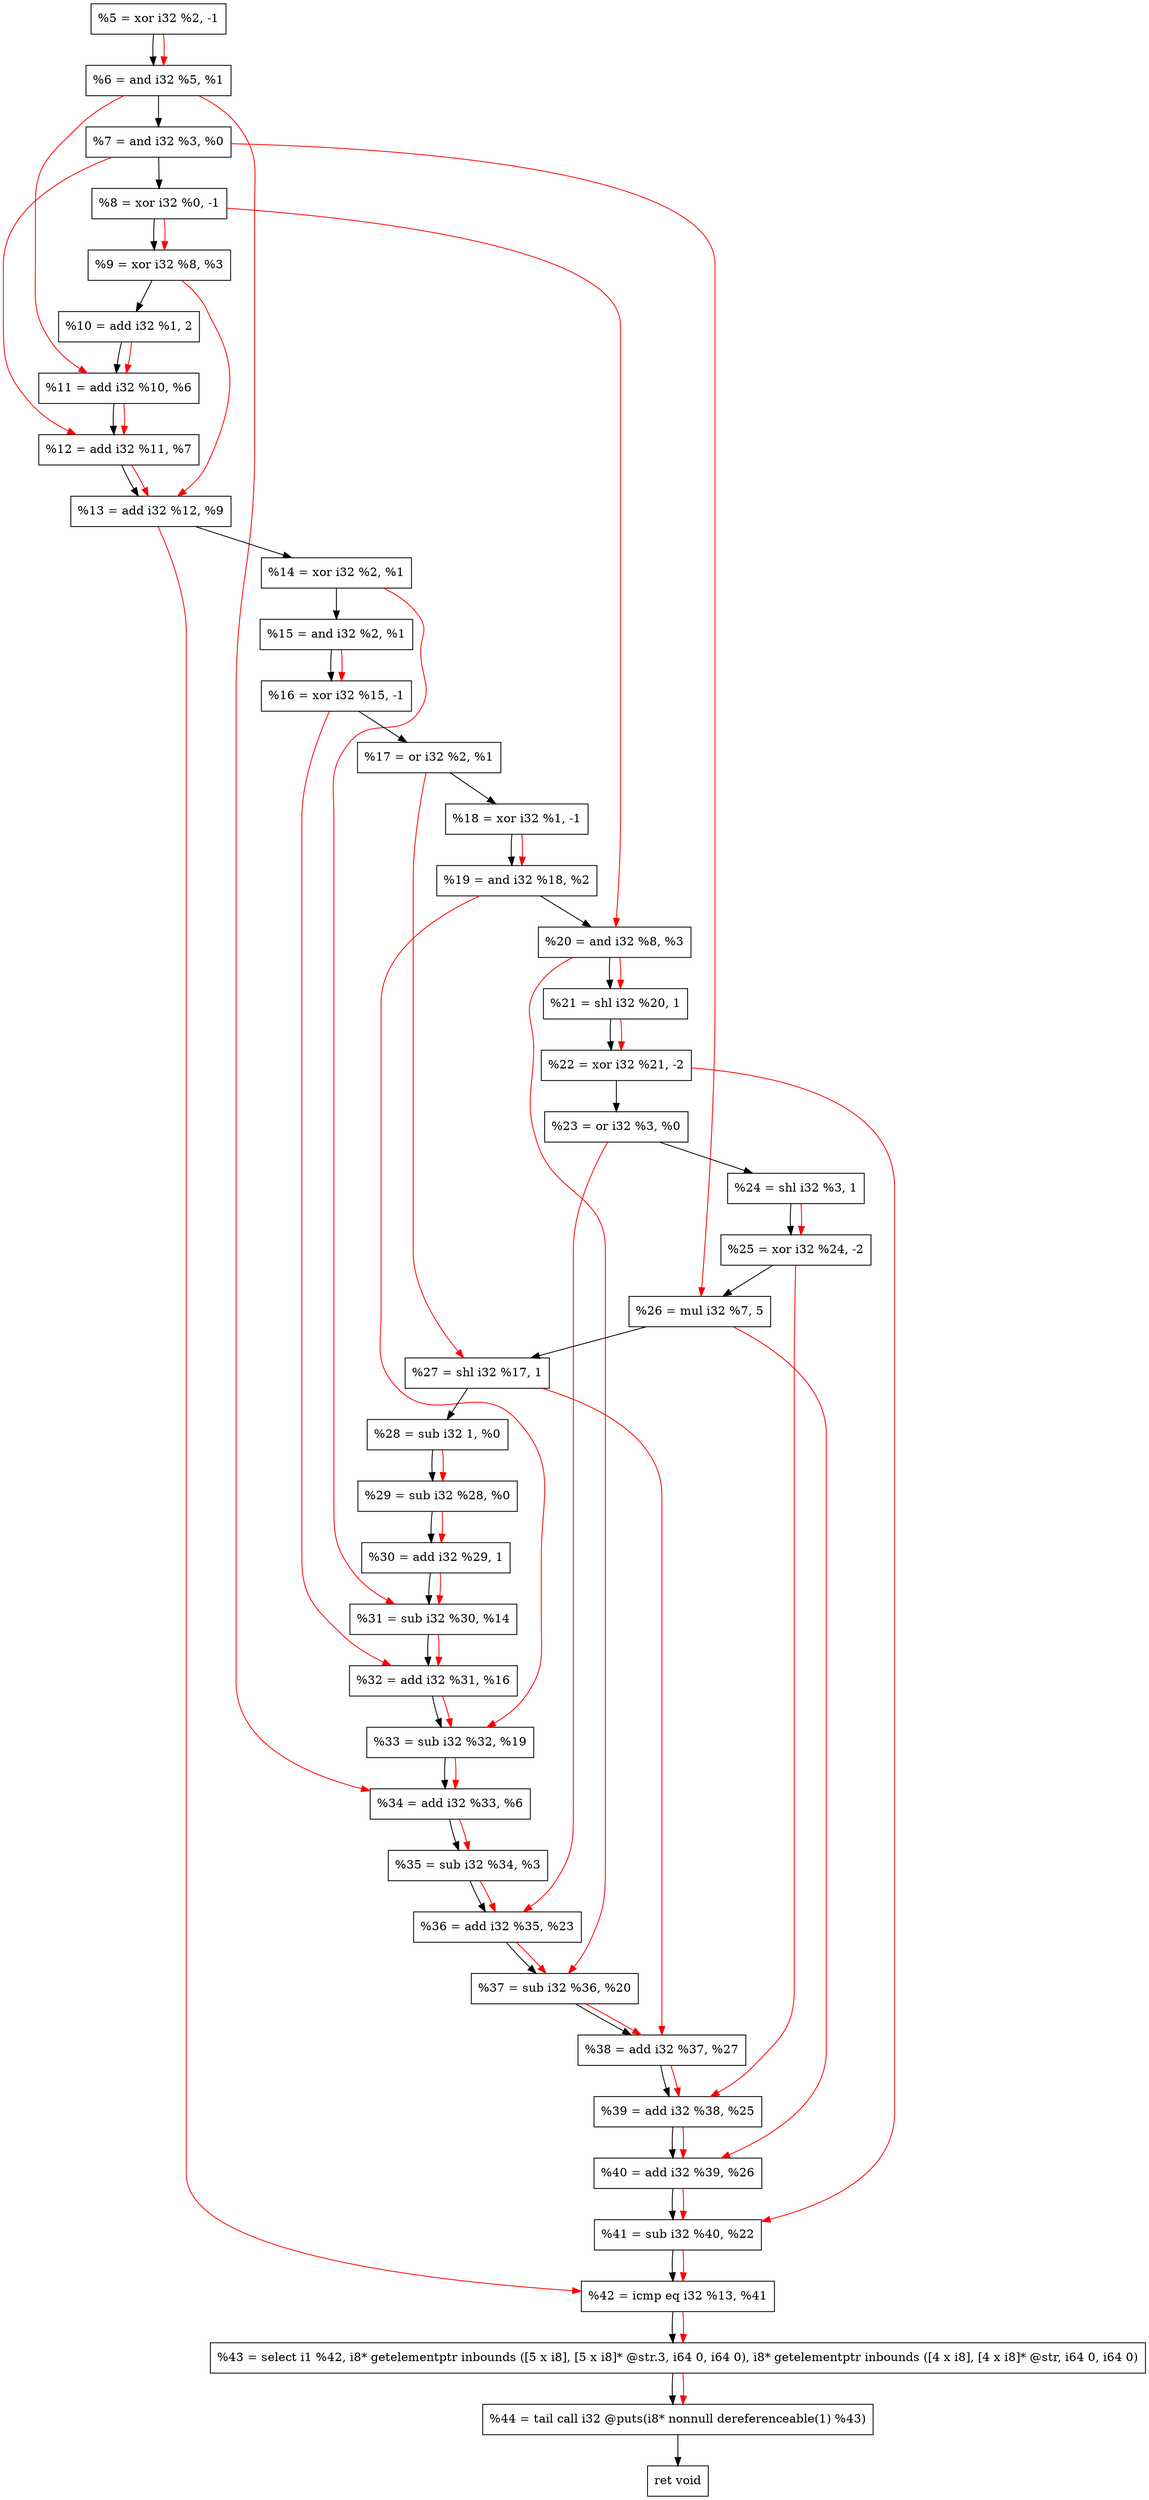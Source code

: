 digraph "DFG for'crackme' function" {
	Node0x1bfb090[shape=record, label="  %5 = xor i32 %2, -1"];
	Node0x1bfb100[shape=record, label="  %6 = and i32 %5, %1"];
	Node0x1bfb170[shape=record, label="  %7 = and i32 %3, %0"];
	Node0x1bfb1e0[shape=record, label="  %8 = xor i32 %0, -1"];
	Node0x1bfb250[shape=record, label="  %9 = xor i32 %8, %3"];
	Node0x1bfb2f0[shape=record, label="  %10 = add i32 %1, 2"];
	Node0x1bfb360[shape=record, label="  %11 = add i32 %10, %6"];
	Node0x1bfb3d0[shape=record, label="  %12 = add i32 %11, %7"];
	Node0x1bfb440[shape=record, label="  %13 = add i32 %12, %9"];
	Node0x1bfb4b0[shape=record, label="  %14 = xor i32 %2, %1"];
	Node0x1bfb520[shape=record, label="  %15 = and i32 %2, %1"];
	Node0x1bfb590[shape=record, label="  %16 = xor i32 %15, -1"];
	Node0x1bfb600[shape=record, label="  %17 = or i32 %2, %1"];
	Node0x1bfb670[shape=record, label="  %18 = xor i32 %1, -1"];
	Node0x1bfb6e0[shape=record, label="  %19 = and i32 %18, %2"];
	Node0x1bfb750[shape=record, label="  %20 = and i32 %8, %3"];
	Node0x1bfb7f0[shape=record, label="  %21 = shl i32 %20, 1"];
	Node0x1bfb890[shape=record, label="  %22 = xor i32 %21, -2"];
	Node0x1bfb900[shape=record, label="  %23 = or i32 %3, %0"];
	Node0x1bfb970[shape=record, label="  %24 = shl i32 %3, 1"];
	Node0x1bfb9e0[shape=record, label="  %25 = xor i32 %24, -2"];
	Node0x1bfba80[shape=record, label="  %26 = mul i32 %7, 5"];
	Node0x1bfbaf0[shape=record, label="  %27 = shl i32 %17, 1"];
	Node0x1bfbb60[shape=record, label="  %28 = sub i32 1, %0"];
	Node0x1bfbbd0[shape=record, label="  %29 = sub i32 %28, %0"];
	Node0x1bfbc40[shape=record, label="  %30 = add i32 %29, 1"];
	Node0x1bfbcb0[shape=record, label="  %31 = sub i32 %30, %14"];
	Node0x1bfbd20[shape=record, label="  %32 = add i32 %31, %16"];
	Node0x1bfbfa0[shape=record, label="  %33 = sub i32 %32, %19"];
	Node0x1bfc010[shape=record, label="  %34 = add i32 %33, %6"];
	Node0x1bfc080[shape=record, label="  %35 = sub i32 %34, %3"];
	Node0x1bfc0f0[shape=record, label="  %36 = add i32 %35, %23"];
	Node0x1bfc160[shape=record, label="  %37 = sub i32 %36, %20"];
	Node0x1bfc1d0[shape=record, label="  %38 = add i32 %37, %27"];
	Node0x1bfc240[shape=record, label="  %39 = add i32 %38, %25"];
	Node0x1bfc2b0[shape=record, label="  %40 = add i32 %39, %26"];
	Node0x1bfc320[shape=record, label="  %41 = sub i32 %40, %22"];
	Node0x1bfc390[shape=record, label="  %42 = icmp eq i32 %13, %41"];
	Node0x1b9b268[shape=record, label="  %43 = select i1 %42, i8* getelementptr inbounds ([5 x i8], [5 x i8]* @str.3, i64 0, i64 0), i8* getelementptr inbounds ([4 x i8], [4 x i8]* @str, i64 0, i64 0)"];
	Node0x1bfc830[shape=record, label="  %44 = tail call i32 @puts(i8* nonnull dereferenceable(1) %43)"];
	Node0x1bfc880[shape=record, label="  ret void"];
	Node0x1bfb090 -> Node0x1bfb100;
	Node0x1bfb100 -> Node0x1bfb170;
	Node0x1bfb170 -> Node0x1bfb1e0;
	Node0x1bfb1e0 -> Node0x1bfb250;
	Node0x1bfb250 -> Node0x1bfb2f0;
	Node0x1bfb2f0 -> Node0x1bfb360;
	Node0x1bfb360 -> Node0x1bfb3d0;
	Node0x1bfb3d0 -> Node0x1bfb440;
	Node0x1bfb440 -> Node0x1bfb4b0;
	Node0x1bfb4b0 -> Node0x1bfb520;
	Node0x1bfb520 -> Node0x1bfb590;
	Node0x1bfb590 -> Node0x1bfb600;
	Node0x1bfb600 -> Node0x1bfb670;
	Node0x1bfb670 -> Node0x1bfb6e0;
	Node0x1bfb6e0 -> Node0x1bfb750;
	Node0x1bfb750 -> Node0x1bfb7f0;
	Node0x1bfb7f0 -> Node0x1bfb890;
	Node0x1bfb890 -> Node0x1bfb900;
	Node0x1bfb900 -> Node0x1bfb970;
	Node0x1bfb970 -> Node0x1bfb9e0;
	Node0x1bfb9e0 -> Node0x1bfba80;
	Node0x1bfba80 -> Node0x1bfbaf0;
	Node0x1bfbaf0 -> Node0x1bfbb60;
	Node0x1bfbb60 -> Node0x1bfbbd0;
	Node0x1bfbbd0 -> Node0x1bfbc40;
	Node0x1bfbc40 -> Node0x1bfbcb0;
	Node0x1bfbcb0 -> Node0x1bfbd20;
	Node0x1bfbd20 -> Node0x1bfbfa0;
	Node0x1bfbfa0 -> Node0x1bfc010;
	Node0x1bfc010 -> Node0x1bfc080;
	Node0x1bfc080 -> Node0x1bfc0f0;
	Node0x1bfc0f0 -> Node0x1bfc160;
	Node0x1bfc160 -> Node0x1bfc1d0;
	Node0x1bfc1d0 -> Node0x1bfc240;
	Node0x1bfc240 -> Node0x1bfc2b0;
	Node0x1bfc2b0 -> Node0x1bfc320;
	Node0x1bfc320 -> Node0x1bfc390;
	Node0x1bfc390 -> Node0x1b9b268;
	Node0x1b9b268 -> Node0x1bfc830;
	Node0x1bfc830 -> Node0x1bfc880;
edge [color=red]
	Node0x1bfb090 -> Node0x1bfb100;
	Node0x1bfb1e0 -> Node0x1bfb250;
	Node0x1bfb2f0 -> Node0x1bfb360;
	Node0x1bfb100 -> Node0x1bfb360;
	Node0x1bfb360 -> Node0x1bfb3d0;
	Node0x1bfb170 -> Node0x1bfb3d0;
	Node0x1bfb3d0 -> Node0x1bfb440;
	Node0x1bfb250 -> Node0x1bfb440;
	Node0x1bfb520 -> Node0x1bfb590;
	Node0x1bfb670 -> Node0x1bfb6e0;
	Node0x1bfb1e0 -> Node0x1bfb750;
	Node0x1bfb750 -> Node0x1bfb7f0;
	Node0x1bfb7f0 -> Node0x1bfb890;
	Node0x1bfb970 -> Node0x1bfb9e0;
	Node0x1bfb170 -> Node0x1bfba80;
	Node0x1bfb600 -> Node0x1bfbaf0;
	Node0x1bfbb60 -> Node0x1bfbbd0;
	Node0x1bfbbd0 -> Node0x1bfbc40;
	Node0x1bfbc40 -> Node0x1bfbcb0;
	Node0x1bfb4b0 -> Node0x1bfbcb0;
	Node0x1bfbcb0 -> Node0x1bfbd20;
	Node0x1bfb590 -> Node0x1bfbd20;
	Node0x1bfbd20 -> Node0x1bfbfa0;
	Node0x1bfb6e0 -> Node0x1bfbfa0;
	Node0x1bfbfa0 -> Node0x1bfc010;
	Node0x1bfb100 -> Node0x1bfc010;
	Node0x1bfc010 -> Node0x1bfc080;
	Node0x1bfc080 -> Node0x1bfc0f0;
	Node0x1bfb900 -> Node0x1bfc0f0;
	Node0x1bfc0f0 -> Node0x1bfc160;
	Node0x1bfb750 -> Node0x1bfc160;
	Node0x1bfc160 -> Node0x1bfc1d0;
	Node0x1bfbaf0 -> Node0x1bfc1d0;
	Node0x1bfc1d0 -> Node0x1bfc240;
	Node0x1bfb9e0 -> Node0x1bfc240;
	Node0x1bfc240 -> Node0x1bfc2b0;
	Node0x1bfba80 -> Node0x1bfc2b0;
	Node0x1bfc2b0 -> Node0x1bfc320;
	Node0x1bfb890 -> Node0x1bfc320;
	Node0x1bfb440 -> Node0x1bfc390;
	Node0x1bfc320 -> Node0x1bfc390;
	Node0x1bfc390 -> Node0x1b9b268;
	Node0x1b9b268 -> Node0x1bfc830;
}
